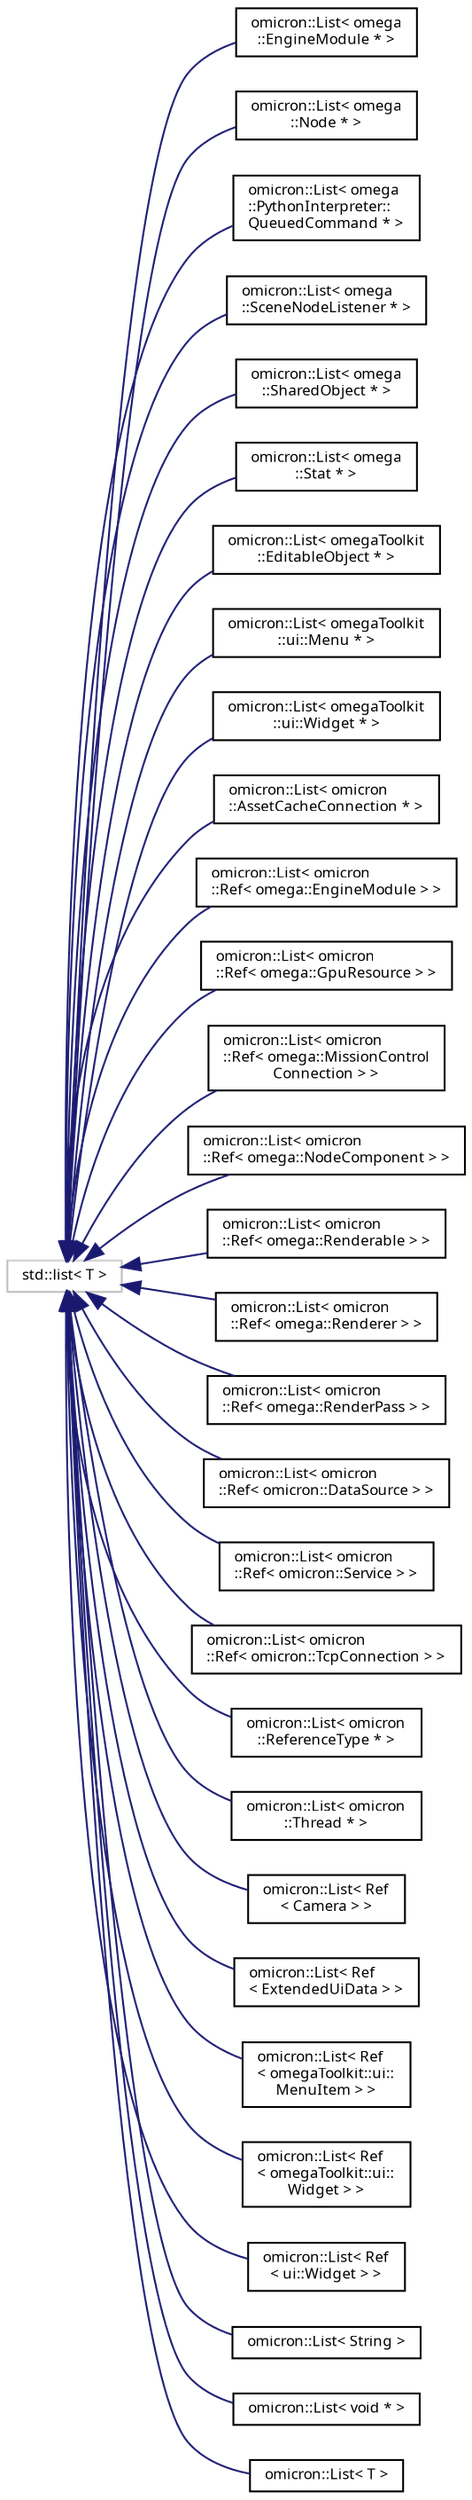 digraph "Graphical Class Hierarchy"
{
  bgcolor="transparent";
  edge [fontname="FreeSans.ttf",fontsize="8",labelfontname="FreeSans.ttf",labelfontsize="8"];
  node [fontname="FreeSans.ttf",fontsize="8",shape=record];
  rankdir="LR";
  Node1 [label="std::list\< T \>",height=0.2,width=0.4,color="grey75",tooltip="STL class. "];
  Node1 -> Node2 [dir="back",color="midnightblue",fontsize="8",style="solid",fontname="FreeSans.ttf"];
  Node2 [label="omicron::List\< omega\l::EngineModule * \>",height=0.2,width=0.4,color="black",URL="$classomicron_1_1_list.html"];
  Node1 -> Node3 [dir="back",color="midnightblue",fontsize="8",style="solid",fontname="FreeSans.ttf"];
  Node3 [label="omicron::List\< omega\l::Node * \>",height=0.2,width=0.4,color="black",URL="$classomicron_1_1_list.html"];
  Node1 -> Node4 [dir="back",color="midnightblue",fontsize="8",style="solid",fontname="FreeSans.ttf"];
  Node4 [label="omicron::List\< omega\l::PythonInterpreter::\lQueuedCommand * \>",height=0.2,width=0.4,color="black",URL="$classomicron_1_1_list.html"];
  Node1 -> Node5 [dir="back",color="midnightblue",fontsize="8",style="solid",fontname="FreeSans.ttf"];
  Node5 [label="omicron::List\< omega\l::SceneNodeListener * \>",height=0.2,width=0.4,color="black",URL="$classomicron_1_1_list.html"];
  Node1 -> Node6 [dir="back",color="midnightblue",fontsize="8",style="solid",fontname="FreeSans.ttf"];
  Node6 [label="omicron::List\< omega\l::SharedObject * \>",height=0.2,width=0.4,color="black",URL="$classomicron_1_1_list.html"];
  Node1 -> Node7 [dir="back",color="midnightblue",fontsize="8",style="solid",fontname="FreeSans.ttf"];
  Node7 [label="omicron::List\< omega\l::Stat * \>",height=0.2,width=0.4,color="black",URL="$classomicron_1_1_list.html"];
  Node1 -> Node8 [dir="back",color="midnightblue",fontsize="8",style="solid",fontname="FreeSans.ttf"];
  Node8 [label="omicron::List\< omegaToolkit\l::EditableObject * \>",height=0.2,width=0.4,color="black",URL="$classomicron_1_1_list.html"];
  Node1 -> Node9 [dir="back",color="midnightblue",fontsize="8",style="solid",fontname="FreeSans.ttf"];
  Node9 [label="omicron::List\< omegaToolkit\l::ui::Menu * \>",height=0.2,width=0.4,color="black",URL="$classomicron_1_1_list.html"];
  Node1 -> Node10 [dir="back",color="midnightblue",fontsize="8",style="solid",fontname="FreeSans.ttf"];
  Node10 [label="omicron::List\< omegaToolkit\l::ui::Widget * \>",height=0.2,width=0.4,color="black",URL="$classomicron_1_1_list.html"];
  Node1 -> Node11 [dir="back",color="midnightblue",fontsize="8",style="solid",fontname="FreeSans.ttf"];
  Node11 [label="omicron::List\< omicron\l::AssetCacheConnection * \>",height=0.2,width=0.4,color="black",URL="$classomicron_1_1_list.html"];
  Node1 -> Node12 [dir="back",color="midnightblue",fontsize="8",style="solid",fontname="FreeSans.ttf"];
  Node12 [label="omicron::List\< omicron\l::Ref\< omega::EngineModule \> \>",height=0.2,width=0.4,color="black",URL="$classomicron_1_1_list.html"];
  Node1 -> Node13 [dir="back",color="midnightblue",fontsize="8",style="solid",fontname="FreeSans.ttf"];
  Node13 [label="omicron::List\< omicron\l::Ref\< omega::GpuResource \> \>",height=0.2,width=0.4,color="black",URL="$classomicron_1_1_list.html"];
  Node1 -> Node14 [dir="back",color="midnightblue",fontsize="8",style="solid",fontname="FreeSans.ttf"];
  Node14 [label="omicron::List\< omicron\l::Ref\< omega::MissionControl\lConnection \> \>",height=0.2,width=0.4,color="black",URL="$classomicron_1_1_list.html"];
  Node1 -> Node15 [dir="back",color="midnightblue",fontsize="8",style="solid",fontname="FreeSans.ttf"];
  Node15 [label="omicron::List\< omicron\l::Ref\< omega::NodeComponent \> \>",height=0.2,width=0.4,color="black",URL="$classomicron_1_1_list.html"];
  Node1 -> Node16 [dir="back",color="midnightblue",fontsize="8",style="solid",fontname="FreeSans.ttf"];
  Node16 [label="omicron::List\< omicron\l::Ref\< omega::Renderable \> \>",height=0.2,width=0.4,color="black",URL="$classomicron_1_1_list.html"];
  Node1 -> Node17 [dir="back",color="midnightblue",fontsize="8",style="solid",fontname="FreeSans.ttf"];
  Node17 [label="omicron::List\< omicron\l::Ref\< omega::Renderer \> \>",height=0.2,width=0.4,color="black",URL="$classomicron_1_1_list.html"];
  Node1 -> Node18 [dir="back",color="midnightblue",fontsize="8",style="solid",fontname="FreeSans.ttf"];
  Node18 [label="omicron::List\< omicron\l::Ref\< omega::RenderPass \> \>",height=0.2,width=0.4,color="black",URL="$classomicron_1_1_list.html"];
  Node1 -> Node19 [dir="back",color="midnightblue",fontsize="8",style="solid",fontname="FreeSans.ttf"];
  Node19 [label="omicron::List\< omicron\l::Ref\< omicron::DataSource \> \>",height=0.2,width=0.4,color="black",URL="$classomicron_1_1_list.html"];
  Node1 -> Node20 [dir="back",color="midnightblue",fontsize="8",style="solid",fontname="FreeSans.ttf"];
  Node20 [label="omicron::List\< omicron\l::Ref\< omicron::Service \> \>",height=0.2,width=0.4,color="black",URL="$classomicron_1_1_list.html"];
  Node1 -> Node21 [dir="back",color="midnightblue",fontsize="8",style="solid",fontname="FreeSans.ttf"];
  Node21 [label="omicron::List\< omicron\l::Ref\< omicron::TcpConnection \> \>",height=0.2,width=0.4,color="black",URL="$classomicron_1_1_list.html"];
  Node1 -> Node22 [dir="back",color="midnightblue",fontsize="8",style="solid",fontname="FreeSans.ttf"];
  Node22 [label="omicron::List\< omicron\l::ReferenceType * \>",height=0.2,width=0.4,color="black",URL="$classomicron_1_1_list.html"];
  Node1 -> Node23 [dir="back",color="midnightblue",fontsize="8",style="solid",fontname="FreeSans.ttf"];
  Node23 [label="omicron::List\< omicron\l::Thread * \>",height=0.2,width=0.4,color="black",URL="$classomicron_1_1_list.html"];
  Node1 -> Node24 [dir="back",color="midnightblue",fontsize="8",style="solid",fontname="FreeSans.ttf"];
  Node24 [label="omicron::List\< Ref\l\< Camera \> \>",height=0.2,width=0.4,color="black",URL="$classomicron_1_1_list.html"];
  Node1 -> Node25 [dir="back",color="midnightblue",fontsize="8",style="solid",fontname="FreeSans.ttf"];
  Node25 [label="omicron::List\< Ref\l\< ExtendedUiData \> \>",height=0.2,width=0.4,color="black",URL="$classomicron_1_1_list.html"];
  Node1 -> Node26 [dir="back",color="midnightblue",fontsize="8",style="solid",fontname="FreeSans.ttf"];
  Node26 [label="omicron::List\< Ref\l\< omegaToolkit::ui::\lMenuItem \> \>",height=0.2,width=0.4,color="black",URL="$classomicron_1_1_list.html"];
  Node1 -> Node27 [dir="back",color="midnightblue",fontsize="8",style="solid",fontname="FreeSans.ttf"];
  Node27 [label="omicron::List\< Ref\l\< omegaToolkit::ui::\lWidget \> \>",height=0.2,width=0.4,color="black",URL="$classomicron_1_1_list.html"];
  Node1 -> Node28 [dir="back",color="midnightblue",fontsize="8",style="solid",fontname="FreeSans.ttf"];
  Node28 [label="omicron::List\< Ref\l\< ui::Widget \> \>",height=0.2,width=0.4,color="black",URL="$classomicron_1_1_list.html"];
  Node1 -> Node29 [dir="back",color="midnightblue",fontsize="8",style="solid",fontname="FreeSans.ttf"];
  Node29 [label="omicron::List\< String \>",height=0.2,width=0.4,color="black",URL="$classomicron_1_1_list.html"];
  Node1 -> Node30 [dir="back",color="midnightblue",fontsize="8",style="solid",fontname="FreeSans.ttf"];
  Node30 [label="omicron::List\< void * \>",height=0.2,width=0.4,color="black",URL="$classomicron_1_1_list.html"];
  Node1 -> Node31 [dir="back",color="midnightblue",fontsize="8",style="solid",fontname="FreeSans.ttf"];
  Node31 [label="omicron::List\< T \>",height=0.2,width=0.4,color="black",URL="$classomicron_1_1_list.html",tooltip="List is usually a lightweight wrapper around a standard library list implementation. "];
}
